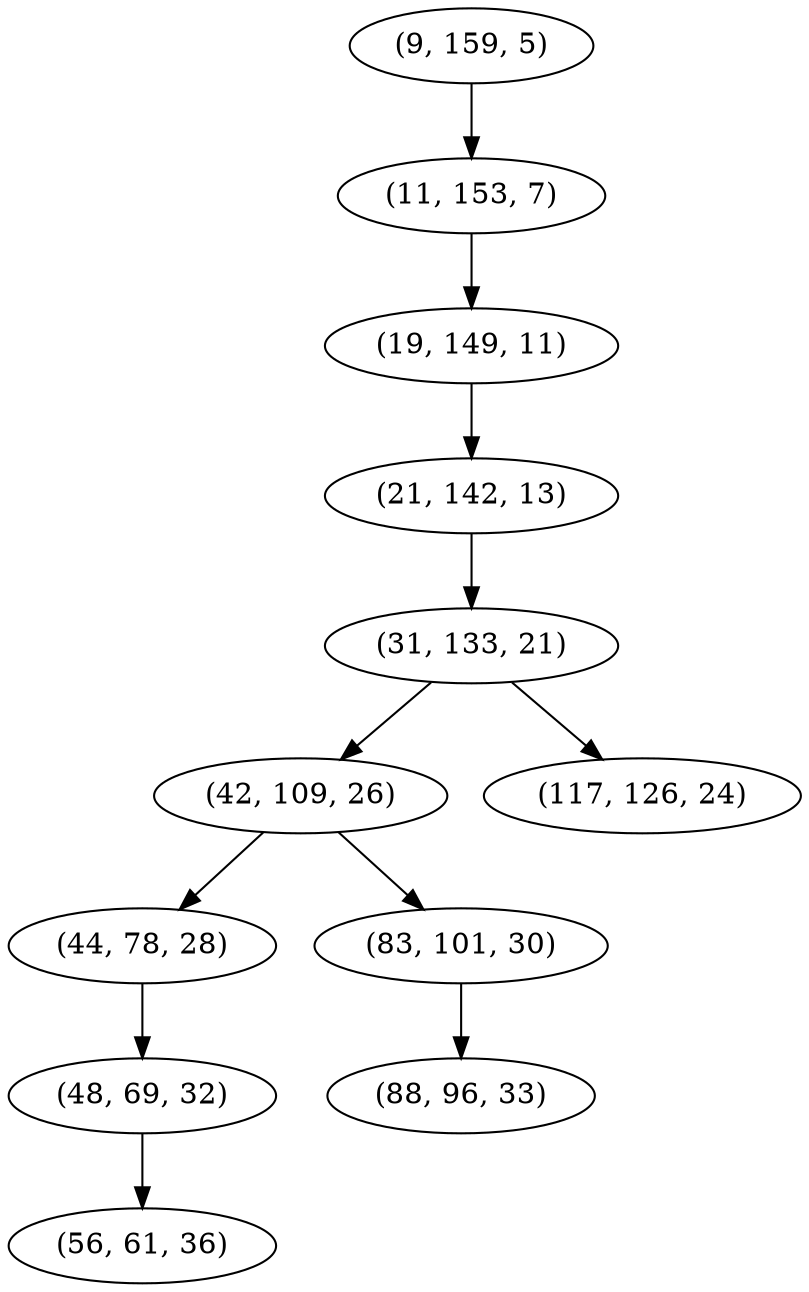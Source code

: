 digraph tree {
    "(9, 159, 5)";
    "(11, 153, 7)";
    "(19, 149, 11)";
    "(21, 142, 13)";
    "(31, 133, 21)";
    "(42, 109, 26)";
    "(44, 78, 28)";
    "(48, 69, 32)";
    "(56, 61, 36)";
    "(83, 101, 30)";
    "(88, 96, 33)";
    "(117, 126, 24)";
    "(9, 159, 5)" -> "(11, 153, 7)";
    "(11, 153, 7)" -> "(19, 149, 11)";
    "(19, 149, 11)" -> "(21, 142, 13)";
    "(21, 142, 13)" -> "(31, 133, 21)";
    "(31, 133, 21)" -> "(42, 109, 26)";
    "(31, 133, 21)" -> "(117, 126, 24)";
    "(42, 109, 26)" -> "(44, 78, 28)";
    "(42, 109, 26)" -> "(83, 101, 30)";
    "(44, 78, 28)" -> "(48, 69, 32)";
    "(48, 69, 32)" -> "(56, 61, 36)";
    "(83, 101, 30)" -> "(88, 96, 33)";
}
